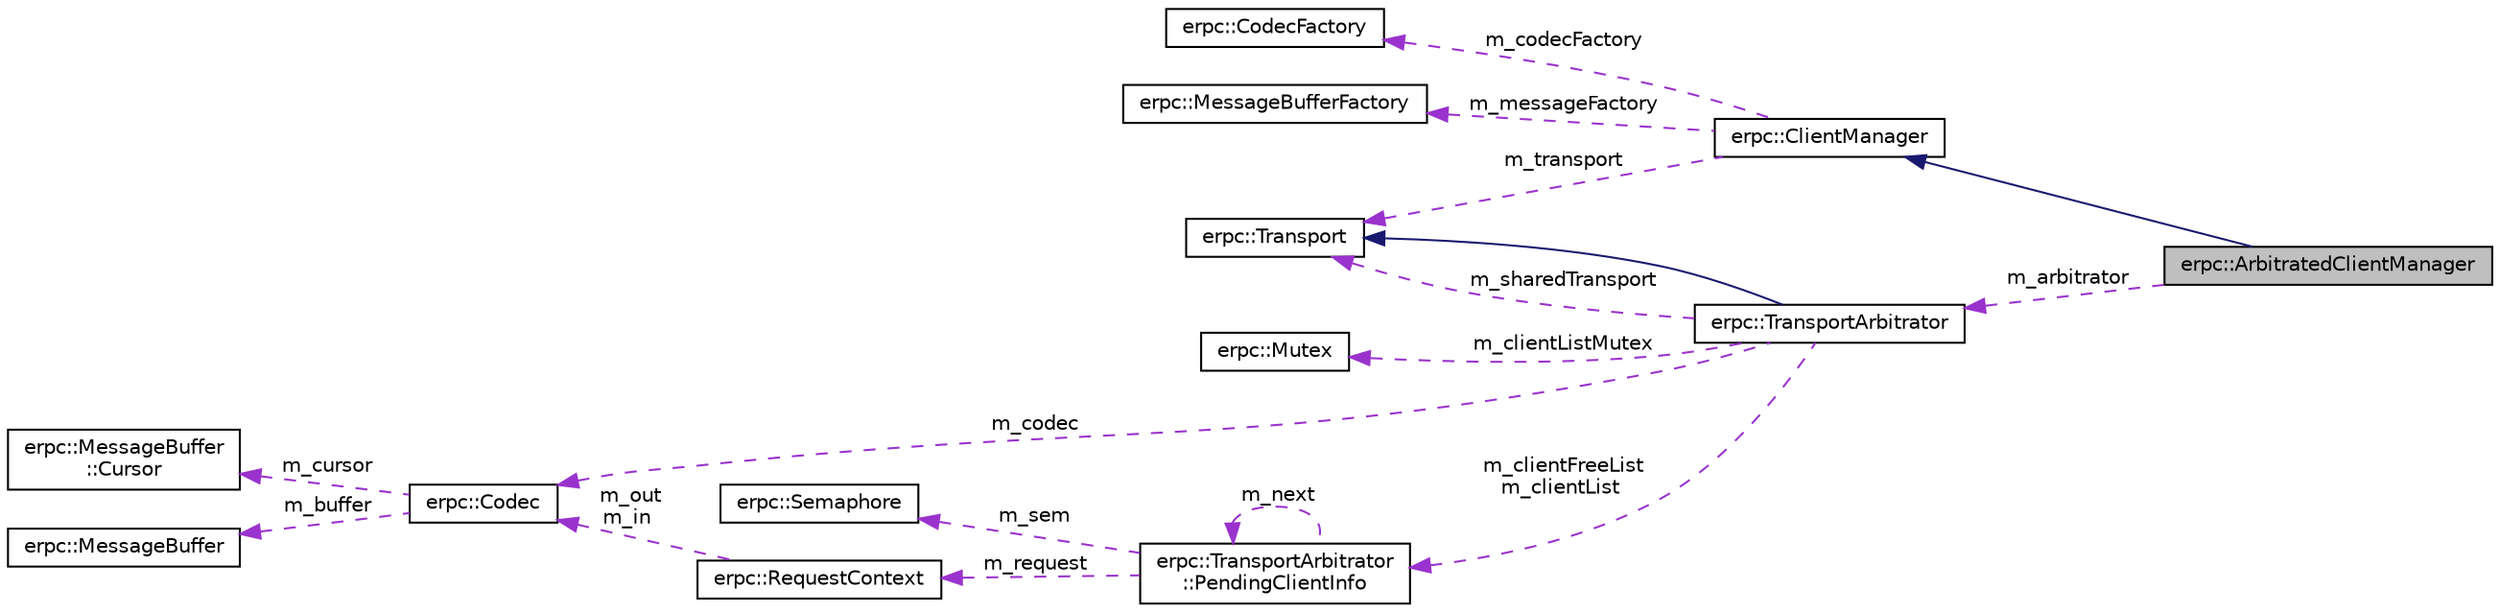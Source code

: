 digraph "erpc::ArbitratedClientManager"
{
  edge [fontname="Helvetica",fontsize="10",labelfontname="Helvetica",labelfontsize="10"];
  node [fontname="Helvetica",fontsize="10",shape=record];
  rankdir="LR";
  Node1 [label="erpc::ArbitratedClientManager",height=0.2,width=0.4,color="black", fillcolor="grey75", style="filled", fontcolor="black"];
  Node2 -> Node1 [dir="back",color="midnightblue",fontsize="10",style="solid",fontname="Helvetica"];
  Node2 [label="erpc::ClientManager",height=0.2,width=0.4,color="black", fillcolor="white", style="filled",URL="$classerpc_1_1_client_manager.html",tooltip="Base client implementation. "];
  Node3 -> Node2 [dir="back",color="darkorchid3",fontsize="10",style="dashed",label=" m_codecFactory" ,fontname="Helvetica"];
  Node3 [label="erpc::CodecFactory",height=0.2,width=0.4,color="black", fillcolor="white", style="filled",URL="$classerpc_1_1_codec_factory.html",tooltip="Abstract interface for codec factory. "];
  Node4 -> Node2 [dir="back",color="darkorchid3",fontsize="10",style="dashed",label=" m_transport" ,fontname="Helvetica"];
  Node4 [label="erpc::Transport",height=0.2,width=0.4,color="black", fillcolor="white", style="filled",URL="$classerpc_1_1_transport.html",tooltip="Abstract interface for transport layer. "];
  Node5 -> Node2 [dir="back",color="darkorchid3",fontsize="10",style="dashed",label=" m_messageFactory" ,fontname="Helvetica"];
  Node5 [label="erpc::MessageBufferFactory",height=0.2,width=0.4,color="black", fillcolor="white", style="filled",URL="$classerpc_1_1_message_buffer_factory.html",tooltip="Abstract interface for message buffer factory. "];
  Node6 -> Node1 [dir="back",color="darkorchid3",fontsize="10",style="dashed",label=" m_arbitrator" ,fontname="Helvetica"];
  Node6 [label="erpc::TransportArbitrator",height=0.2,width=0.4,color="black", fillcolor="white", style="filled",URL="$classerpc_1_1_transport_arbitrator.html",tooltip="Interposer to share transport between client and server. "];
  Node4 -> Node6 [dir="back",color="midnightblue",fontsize="10",style="solid",fontname="Helvetica"];
  Node7 -> Node6 [dir="back",color="darkorchid3",fontsize="10",style="dashed",label=" m_clientListMutex" ,fontname="Helvetica"];
  Node7 [label="erpc::Mutex",height=0.2,width=0.4,color="black", fillcolor="white", style="filled",URL="$classerpc_1_1_mutex.html",tooltip="Simple mutex class. "];
  Node8 -> Node6 [dir="back",color="darkorchid3",fontsize="10",style="dashed",label=" m_codec" ,fontname="Helvetica"];
  Node8 [label="erpc::Codec",height=0.2,width=0.4,color="black", fillcolor="white", style="filled",URL="$classerpc_1_1_codec.html",tooltip="Abstract serialization encoder/decoder interface. "];
  Node9 -> Node8 [dir="back",color="darkorchid3",fontsize="10",style="dashed",label=" m_cursor" ,fontname="Helvetica"];
  Node9 [label="erpc::MessageBuffer\l::Cursor",height=0.2,width=0.4,color="black", fillcolor="white", style="filled",URL="$classerpc_1_1_message_buffer_1_1_cursor.html",tooltip="Cursor within a MessageBuffer. "];
  Node10 -> Node8 [dir="back",color="darkorchid3",fontsize="10",style="dashed",label=" m_buffer" ,fontname="Helvetica"];
  Node10 [label="erpc::MessageBuffer",height=0.2,width=0.4,color="black", fillcolor="white", style="filled",URL="$classerpc_1_1_message_buffer.html",tooltip="Represents a memory buffer containing a message. "];
  Node4 -> Node6 [dir="back",color="darkorchid3",fontsize="10",style="dashed",label=" m_sharedTransport" ,fontname="Helvetica"];
  Node11 -> Node6 [dir="back",color="darkorchid3",fontsize="10",style="dashed",label=" m_clientFreeList\nm_clientList" ,fontname="Helvetica"];
  Node11 [label="erpc::TransportArbitrator\l::PendingClientInfo",height=0.2,width=0.4,color="black", fillcolor="white", style="filled",URL="$structerpc_1_1_transport_arbitrator_1_1_pending_client_info.html",tooltip="Request info for a client trying to receive a response. "];
  Node12 -> Node11 [dir="back",color="darkorchid3",fontsize="10",style="dashed",label=" m_sem" ,fontname="Helvetica"];
  Node12 [label="erpc::Semaphore",height=0.2,width=0.4,color="black", fillcolor="white", style="filled",URL="$classerpc_1_1_semaphore.html",tooltip="Simple semaphore class. "];
  Node11 -> Node11 [dir="back",color="darkorchid3",fontsize="10",style="dashed",label=" m_next" ,fontname="Helvetica"];
  Node13 -> Node11 [dir="back",color="darkorchid3",fontsize="10",style="dashed",label=" m_request" ,fontname="Helvetica"];
  Node13 [label="erpc::RequestContext",height=0.2,width=0.4,color="black", fillcolor="white", style="filled",URL="$classerpc_1_1_request_context.html",tooltip="Encapsulates all information about a request. "];
  Node8 -> Node13 [dir="back",color="darkorchid3",fontsize="10",style="dashed",label=" m_out\nm_in" ,fontname="Helvetica"];
}
